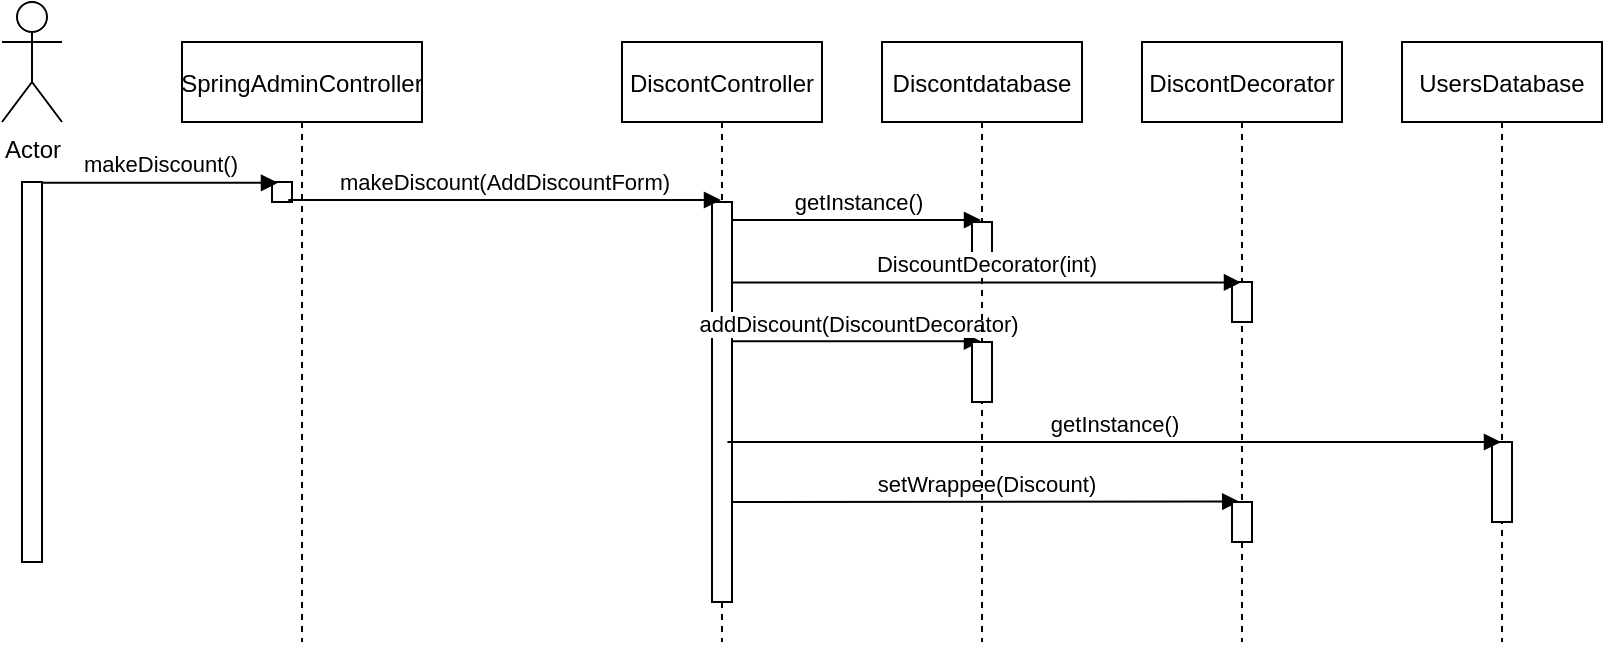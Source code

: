 <mxfile version="20.7.4" type="device"><diagram id="kgpKYQtTHZ0yAKxKKP6v" name="Page-1"><mxGraphModel dx="1050" dy="515" grid="1" gridSize="10" guides="1" tooltips="1" connect="1" arrows="1" fold="1" page="1" pageScale="1" pageWidth="850" pageHeight="1100" math="0" shadow="0"><root><mxCell id="0"/><mxCell id="1" parent="0"/><mxCell id="AGJcRzmZ__yRcjI8eBX0-1" value="SpringAdminController" style="shape=umlLifeline;perimeter=lifelinePerimeter;container=1;collapsible=0;recursiveResize=0;rounded=0;shadow=0;strokeWidth=1;" vertex="1" parent="1"><mxGeometry x="140" y="80" width="120" height="300" as="geometry"/></mxCell><mxCell id="AGJcRzmZ__yRcjI8eBX0-2" value="" style="points=[];perimeter=orthogonalPerimeter;rounded=0;shadow=0;strokeWidth=1;" vertex="1" parent="AGJcRzmZ__yRcjI8eBX0-1"><mxGeometry x="45" y="70" width="10" height="10" as="geometry"/></mxCell><mxCell id="AGJcRzmZ__yRcjI8eBX0-3" value="DiscontController" style="shape=umlLifeline;perimeter=lifelinePerimeter;container=1;collapsible=0;recursiveResize=0;rounded=0;shadow=0;strokeWidth=1;" vertex="1" parent="1"><mxGeometry x="360" y="80" width="100" height="300" as="geometry"/></mxCell><mxCell id="AGJcRzmZ__yRcjI8eBX0-4" value="" style="points=[];perimeter=orthogonalPerimeter;rounded=0;shadow=0;strokeWidth=1;" vertex="1" parent="AGJcRzmZ__yRcjI8eBX0-3"><mxGeometry x="45" y="80" width="10" height="200" as="geometry"/></mxCell><mxCell id="AGJcRzmZ__yRcjI8eBX0-5" value="getInstance()" style="html=1;verticalAlign=bottom;endArrow=block;rounded=0;exitX=0.814;exitY=0.9;exitDx=0;exitDy=0;exitPerimeter=0;" edge="1" parent="AGJcRzmZ__yRcjI8eBX0-3" target="AGJcRzmZ__yRcjI8eBX0-17"><mxGeometry width="80" relative="1" as="geometry"><mxPoint x="55" y="89" as="sourcePoint"/><mxPoint x="160" y="90" as="targetPoint"/></mxGeometry></mxCell><mxCell id="AGJcRzmZ__yRcjI8eBX0-6" value="addDiscount(DiscountDecorator)" style="html=1;verticalAlign=bottom;endArrow=block;rounded=0;exitX=0.814;exitY=0.9;exitDx=0;exitDy=0;exitPerimeter=0;" edge="1" parent="AGJcRzmZ__yRcjI8eBX0-3"><mxGeometry width="80" relative="1" as="geometry"><mxPoint x="55" y="149.66" as="sourcePoint"/><mxPoint x="179.5" y="149.66" as="targetPoint"/></mxGeometry></mxCell><mxCell id="AGJcRzmZ__yRcjI8eBX0-7" value="setWrappee(Discount)" style="html=1;verticalAlign=bottom;endArrow=block;rounded=0;entryX=0.486;entryY=0.766;entryDx=0;entryDy=0;entryPerimeter=0;" edge="1" parent="AGJcRzmZ__yRcjI8eBX0-3" target="AGJcRzmZ__yRcjI8eBX0-10"><mxGeometry width="80" relative="1" as="geometry"><mxPoint x="55" y="230" as="sourcePoint"/><mxPoint x="431.79" y="230" as="targetPoint"/></mxGeometry></mxCell><mxCell id="AGJcRzmZ__yRcjI8eBX0-8" value="Actor" style="shape=umlActor;verticalLabelPosition=bottom;verticalAlign=top;html=1;outlineConnect=0;" vertex="1" parent="1"><mxGeometry x="50" y="60" width="30" height="60" as="geometry"/></mxCell><mxCell id="AGJcRzmZ__yRcjI8eBX0-9" value="" style="points=[];perimeter=orthogonalPerimeter;rounded=0;shadow=0;strokeWidth=1;" vertex="1" parent="1"><mxGeometry x="60" y="150" width="10" height="190" as="geometry"/></mxCell><mxCell id="AGJcRzmZ__yRcjI8eBX0-10" value="DiscontDecorator" style="shape=umlLifeline;perimeter=lifelinePerimeter;container=1;collapsible=0;recursiveResize=0;rounded=0;shadow=0;strokeWidth=1;" vertex="1" parent="1"><mxGeometry x="620" y="80" width="100" height="300" as="geometry"/></mxCell><mxCell id="AGJcRzmZ__yRcjI8eBX0-11" value="" style="points=[];perimeter=orthogonalPerimeter;rounded=0;shadow=0;strokeWidth=1;" vertex="1" parent="AGJcRzmZ__yRcjI8eBX0-10"><mxGeometry x="45" y="120" width="10" height="20" as="geometry"/></mxCell><mxCell id="AGJcRzmZ__yRcjI8eBX0-12" value="" style="points=[];perimeter=orthogonalPerimeter;rounded=0;shadow=0;strokeWidth=1;" vertex="1" parent="AGJcRzmZ__yRcjI8eBX0-10"><mxGeometry x="45" y="230" width="10" height="20" as="geometry"/></mxCell><mxCell id="AGJcRzmZ__yRcjI8eBX0-13" value="UsersDatabase" style="shape=umlLifeline;perimeter=lifelinePerimeter;container=1;collapsible=0;recursiveResize=0;rounded=0;shadow=0;strokeWidth=1;" vertex="1" parent="1"><mxGeometry x="750" y="80" width="100" height="300" as="geometry"/></mxCell><mxCell id="AGJcRzmZ__yRcjI8eBX0-14" value="" style="points=[];perimeter=orthogonalPerimeter;rounded=0;shadow=0;strokeWidth=1;" vertex="1" parent="AGJcRzmZ__yRcjI8eBX0-13"><mxGeometry x="45" y="200" width="10" height="40" as="geometry"/></mxCell><mxCell id="AGJcRzmZ__yRcjI8eBX0-15" value="makeDiscount()" style="html=1;verticalAlign=bottom;endArrow=block;rounded=0;entryX=0.3;entryY=0.04;entryDx=0;entryDy=0;entryPerimeter=0;" edge="1" parent="1" source="AGJcRzmZ__yRcjI8eBX0-9" target="AGJcRzmZ__yRcjI8eBX0-2"><mxGeometry width="80" relative="1" as="geometry"><mxPoint x="80" y="150" as="sourcePoint"/><mxPoint x="160" y="150" as="targetPoint"/></mxGeometry></mxCell><mxCell id="AGJcRzmZ__yRcjI8eBX0-16" value="makeDiscount(AddDiscountForm)" style="html=1;verticalAlign=bottom;endArrow=block;rounded=0;exitX=0.814;exitY=0.9;exitDx=0;exitDy=0;exitPerimeter=0;" edge="1" parent="1" source="AGJcRzmZ__yRcjI8eBX0-2" target="AGJcRzmZ__yRcjI8eBX0-3"><mxGeometry width="80" relative="1" as="geometry"><mxPoint x="220" y="181" as="sourcePoint"/><mxPoint x="357.24" y="181.33" as="targetPoint"/></mxGeometry></mxCell><mxCell id="AGJcRzmZ__yRcjI8eBX0-17" value="Discontdatabase" style="shape=umlLifeline;perimeter=lifelinePerimeter;container=1;collapsible=0;recursiveResize=0;rounded=0;shadow=0;strokeWidth=1;" vertex="1" parent="1"><mxGeometry x="490" y="80" width="100" height="300" as="geometry"/></mxCell><mxCell id="AGJcRzmZ__yRcjI8eBX0-18" value="" style="points=[];perimeter=orthogonalPerimeter;rounded=0;shadow=0;strokeWidth=1;" vertex="1" parent="AGJcRzmZ__yRcjI8eBX0-17"><mxGeometry x="45" y="90" width="10" height="20" as="geometry"/></mxCell><mxCell id="AGJcRzmZ__yRcjI8eBX0-19" value="" style="points=[];perimeter=orthogonalPerimeter;rounded=0;shadow=0;strokeWidth=1;" vertex="1" parent="AGJcRzmZ__yRcjI8eBX0-17"><mxGeometry x="45" y="150" width="10" height="30" as="geometry"/></mxCell><mxCell id="AGJcRzmZ__yRcjI8eBX0-20" value="DiscountDecorator(int)" style="html=1;verticalAlign=bottom;endArrow=block;rounded=0;exitX=0.993;exitY=0.201;exitDx=0;exitDy=0;exitPerimeter=0;" edge="1" parent="1" source="AGJcRzmZ__yRcjI8eBX0-4" target="AGJcRzmZ__yRcjI8eBX0-10"><mxGeometry width="80" relative="1" as="geometry"><mxPoint x="415" y="190" as="sourcePoint"/><mxPoint x="539.5" y="190" as="targetPoint"/></mxGeometry></mxCell><mxCell id="AGJcRzmZ__yRcjI8eBX0-21" value="getInstance()" style="html=1;verticalAlign=bottom;endArrow=block;rounded=0;exitX=0.993;exitY=0.201;exitDx=0;exitDy=0;exitPerimeter=0;" edge="1" parent="1" target="AGJcRzmZ__yRcjI8eBX0-13"><mxGeometry width="80" relative="1" as="geometry"><mxPoint x="412.71" y="280" as="sourcePoint"/><mxPoint x="667.28" y="280.0" as="targetPoint"/></mxGeometry></mxCell></root></mxGraphModel></diagram></mxfile>